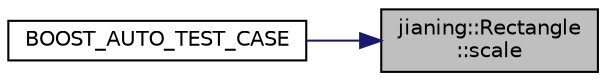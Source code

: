digraph "jianing::Rectangle::scale"
{
 // LATEX_PDF_SIZE
  edge [fontname="Helvetica",fontsize="10",labelfontname="Helvetica",labelfontsize="10"];
  node [fontname="Helvetica",fontsize="10",shape=record];
  rankdir="RL";
  Node1 [label="jianing::Rectangle\l::scale",height=0.2,width=0.4,color="black", fillcolor="grey75", style="filled", fontcolor="black",tooltip=" "];
  Node1 -> Node2 [dir="back",color="midnightblue",fontsize="10",style="solid",fontname="Helvetica"];
  Node2 [label="BOOST_AUTO_TEST_CASE",height=0.2,width=0.4,color="black", fillcolor="white", style="filled",URL="$test-rectangle_8cpp.html#aadba3e65a1adff408ea8d1ca27891d2c",tooltip=" "];
}

